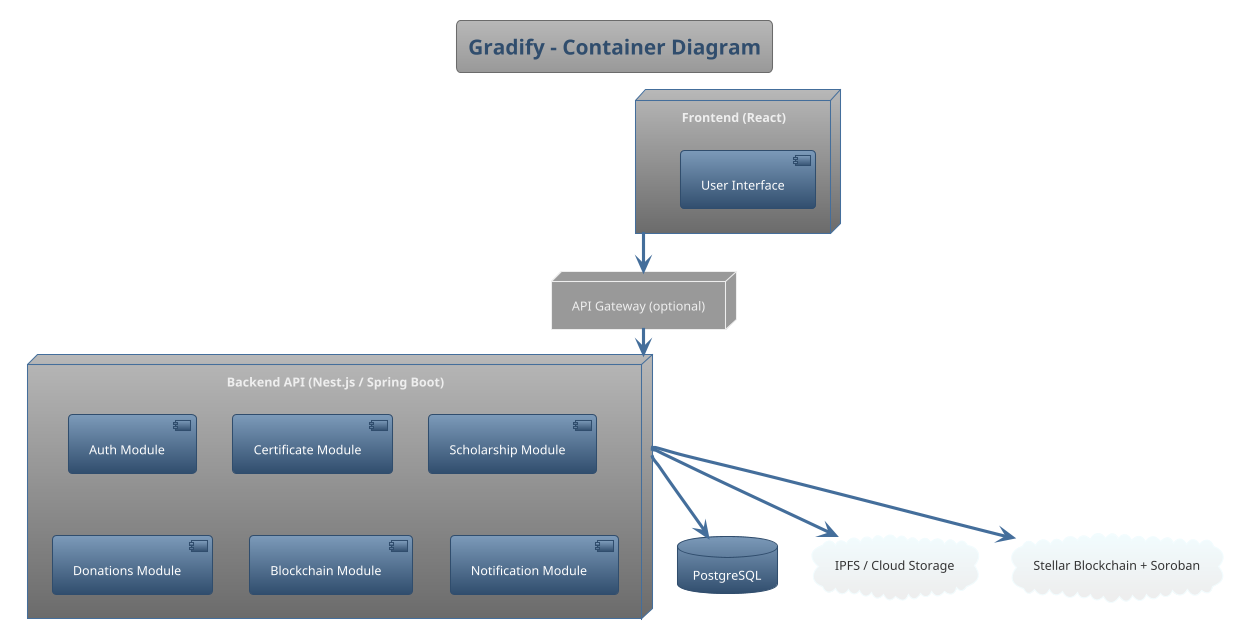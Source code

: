 @startuml
!theme spacelab
title Gradify - Container Diagram

node "Frontend (React)" as FE {
  component "User Interface"
}

node "API Gateway (optional)" as APIGW

node "Backend API (Nest.js / Spring Boot)" as BE {
  component "Auth Module"
  component "Certificate Module"
  component "Scholarship Module"
  component "Donations Module"
  component "Blockchain Module"
  component "Notification Module"
}

database "PostgreSQL" as DB
cloud "IPFS / Cloud Storage" as Storage
cloud "Stellar Blockchain + Soroban" as Blockchain

FE --> APIGW
APIGW --> BE
BE --> DB
BE --> Storage
BE --> Blockchain

@enduml